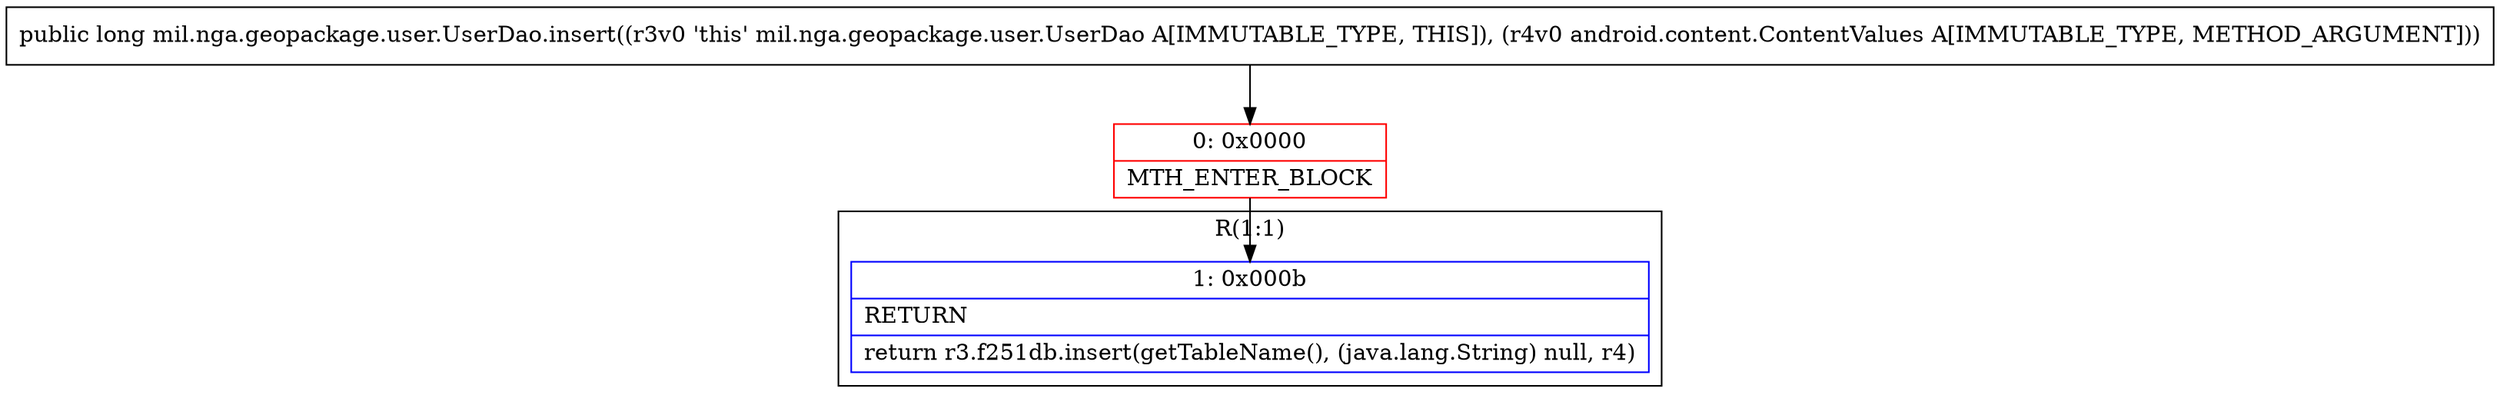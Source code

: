 digraph "CFG formil.nga.geopackage.user.UserDao.insert(Landroid\/content\/ContentValues;)J" {
subgraph cluster_Region_503714313 {
label = "R(1:1)";
node [shape=record,color=blue];
Node_1 [shape=record,label="{1\:\ 0x000b|RETURN\l|return r3.f251db.insert(getTableName(), (java.lang.String) null, r4)\l}"];
}
Node_0 [shape=record,color=red,label="{0\:\ 0x0000|MTH_ENTER_BLOCK\l}"];
MethodNode[shape=record,label="{public long mil.nga.geopackage.user.UserDao.insert((r3v0 'this' mil.nga.geopackage.user.UserDao A[IMMUTABLE_TYPE, THIS]), (r4v0 android.content.ContentValues A[IMMUTABLE_TYPE, METHOD_ARGUMENT])) }"];
MethodNode -> Node_0;
Node_0 -> Node_1;
}

